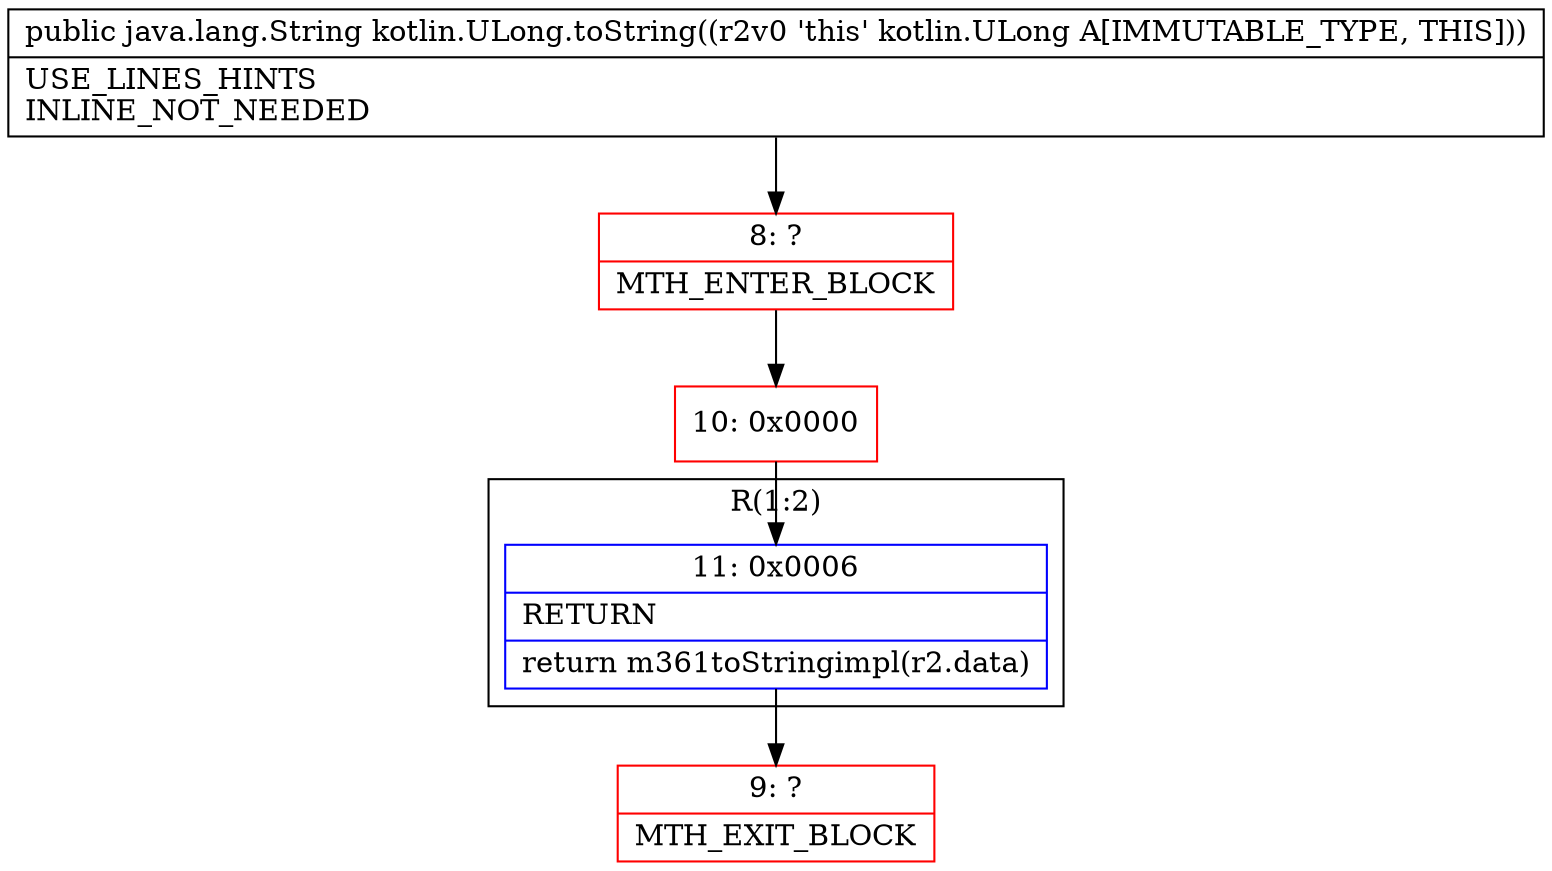 digraph "CFG forkotlin.ULong.toString()Ljava\/lang\/String;" {
subgraph cluster_Region_1076972597 {
label = "R(1:2)";
node [shape=record,color=blue];
Node_11 [shape=record,label="{11\:\ 0x0006|RETURN\l|return m361toStringimpl(r2.data)\l}"];
}
Node_8 [shape=record,color=red,label="{8\:\ ?|MTH_ENTER_BLOCK\l}"];
Node_10 [shape=record,color=red,label="{10\:\ 0x0000}"];
Node_9 [shape=record,color=red,label="{9\:\ ?|MTH_EXIT_BLOCK\l}"];
MethodNode[shape=record,label="{public java.lang.String kotlin.ULong.toString((r2v0 'this' kotlin.ULong A[IMMUTABLE_TYPE, THIS]))  | USE_LINES_HINTS\lINLINE_NOT_NEEDED\l}"];
MethodNode -> Node_8;Node_11 -> Node_9;
Node_8 -> Node_10;
Node_10 -> Node_11;
}

